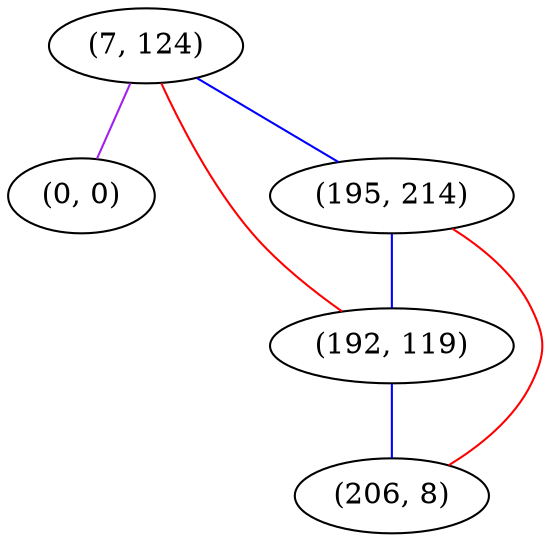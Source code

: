 graph "" {
"(7, 124)";
"(0, 0)";
"(195, 214)";
"(192, 119)";
"(206, 8)";
"(7, 124)" -- "(0, 0)"  [color=purple, key=0, weight=4];
"(7, 124)" -- "(195, 214)"  [color=blue, key=0, weight=3];
"(7, 124)" -- "(192, 119)"  [color=red, key=0, weight=1];
"(195, 214)" -- "(206, 8)"  [color=red, key=0, weight=1];
"(195, 214)" -- "(192, 119)"  [color=blue, key=0, weight=3];
"(192, 119)" -- "(206, 8)"  [color=blue, key=0, weight=3];
}
